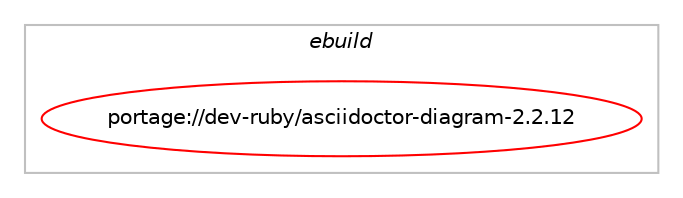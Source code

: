 digraph prolog {

# *************
# Graph options
# *************

newrank=true;
concentrate=true;
compound=true;
graph [rankdir=LR,fontname=Helvetica,fontsize=10,ranksep=1.5];#, ranksep=2.5, nodesep=0.2];
edge  [arrowhead=vee];
node  [fontname=Helvetica,fontsize=10];

# **********
# The ebuild
# **********

subgraph cluster_leftcol {
color=gray;
label=<<i>ebuild</i>>;
id [label="portage://dev-ruby/asciidoctor-diagram-2.2.12", color=red, width=4, href="../dev-ruby/asciidoctor-diagram-2.2.12.svg"];
}

# ****************
# The dependencies
# ****************

subgraph cluster_midcol {
color=gray;
label=<<i>dependencies</i>>;
subgraph cluster_compile {
fillcolor="#eeeeee";
style=filled;
label=<<i>compile</i>>;
# *** BEGIN UNKNOWN DEPENDENCY TYPE (TODO) ***
# id -> equal(use_conditional_group(positive,ruby_targets_ruby31,portage://dev-ruby/asciidoctor-diagram-2.2.12,[package_dependency(portage://dev-ruby/asciidoctor-diagram-2.2.12,install,no,dev-lang,ruby,none,[,,],[slot(3.1)],[])]))
# *** END UNKNOWN DEPENDENCY TYPE (TODO) ***

# *** BEGIN UNKNOWN DEPENDENCY TYPE (TODO) ***
# id -> equal(use_conditional_group(positive,ruby_targets_ruby31,portage://dev-ruby/asciidoctor-diagram-2.2.12,[package_dependency(portage://dev-ruby/asciidoctor-diagram-2.2.12,install,no,virtual,rubygems,none,[,,],[],[use(enable(ruby_targets_ruby31),negative)])]))
# *** END UNKNOWN DEPENDENCY TYPE (TODO) ***

# *** BEGIN UNKNOWN DEPENDENCY TYPE (TODO) ***
# id -> equal(use_conditional_group(positive,ruby_targets_ruby32,portage://dev-ruby/asciidoctor-diagram-2.2.12,[package_dependency(portage://dev-ruby/asciidoctor-diagram-2.2.12,install,no,dev-lang,ruby,none,[,,],[slot(3.2)],[])]))
# *** END UNKNOWN DEPENDENCY TYPE (TODO) ***

# *** BEGIN UNKNOWN DEPENDENCY TYPE (TODO) ***
# id -> equal(use_conditional_group(positive,ruby_targets_ruby32,portage://dev-ruby/asciidoctor-diagram-2.2.12,[package_dependency(portage://dev-ruby/asciidoctor-diagram-2.2.12,install,no,virtual,rubygems,none,[,,],[],[use(enable(ruby_targets_ruby32),negative)])]))
# *** END UNKNOWN DEPENDENCY TYPE (TODO) ***

# *** BEGIN UNKNOWN DEPENDENCY TYPE (TODO) ***
# id -> equal(use_conditional_group(positive,test,portage://dev-ruby/asciidoctor-diagram-2.2.12,[package_dependency(portage://dev-ruby/asciidoctor-diagram-2.2.12,install,no,dev-texlive,texlive-latex,none,[,,],[],[]),package_dependency(portage://dev-ruby/asciidoctor-diagram-2.2.12,install,no,dev-texlive,texlive-latexextra,none,[,,],[],[]),package_dependency(portage://dev-ruby/asciidoctor-diagram-2.2.12,install,no,media-gfx,imagemagick,none,[,,],[],[use(enable(png),none),use(enable(postscript),none)]),package_dependency(portage://dev-ruby/asciidoctor-diagram-2.2.12,install,no,media-gfx,graphviz,none,[,,],[],[]),package_dependency(portage://dev-ruby/asciidoctor-diagram-2.2.12,install,no,media-sound,lilypond,none,[,,],[],[]),package_dependency(portage://dev-ruby/asciidoctor-diagram-2.2.12,install,no,sci-visualization,gnuplot,none,[,,],[],[])]))
# *** END UNKNOWN DEPENDENCY TYPE (TODO) ***

}
subgraph cluster_compileandrun {
fillcolor="#eeeeee";
style=filled;
label=<<i>compile and run</i>>;
}
subgraph cluster_run {
fillcolor="#eeeeee";
style=filled;
label=<<i>run</i>>;
# *** BEGIN UNKNOWN DEPENDENCY TYPE (TODO) ***
# id -> equal(use_conditional_group(positive,ruby_targets_ruby31,portage://dev-ruby/asciidoctor-diagram-2.2.12,[package_dependency(portage://dev-ruby/asciidoctor-diagram-2.2.12,run,no,dev-lang,ruby,none,[,,],[slot(3.1)],[])]))
# *** END UNKNOWN DEPENDENCY TYPE (TODO) ***

# *** BEGIN UNKNOWN DEPENDENCY TYPE (TODO) ***
# id -> equal(use_conditional_group(positive,ruby_targets_ruby31,portage://dev-ruby/asciidoctor-diagram-2.2.12,[package_dependency(portage://dev-ruby/asciidoctor-diagram-2.2.12,run,no,dev-ruby,asciidoctor,greaterequal,[1.5.7,,,1.5.7],[],[use(enable(ruby_targets_ruby31),negative)]),package_dependency(portage://dev-ruby/asciidoctor-diagram-2.2.12,run,no,dev-ruby,asciidoctor,smaller,[3,,,3],[],[use(enable(ruby_targets_ruby31),negative)])]))
# *** END UNKNOWN DEPENDENCY TYPE (TODO) ***

# *** BEGIN UNKNOWN DEPENDENCY TYPE (TODO) ***
# id -> equal(use_conditional_group(positive,ruby_targets_ruby31,portage://dev-ruby/asciidoctor-diagram-2.2.12,[package_dependency(portage://dev-ruby/asciidoctor-diagram-2.2.12,run,no,virtual,rubygems,none,[,,],[],[use(enable(ruby_targets_ruby31),negative)])]))
# *** END UNKNOWN DEPENDENCY TYPE (TODO) ***

# *** BEGIN UNKNOWN DEPENDENCY TYPE (TODO) ***
# id -> equal(use_conditional_group(positive,ruby_targets_ruby32,portage://dev-ruby/asciidoctor-diagram-2.2.12,[package_dependency(portage://dev-ruby/asciidoctor-diagram-2.2.12,run,no,dev-lang,ruby,none,[,,],[slot(3.2)],[])]))
# *** END UNKNOWN DEPENDENCY TYPE (TODO) ***

# *** BEGIN UNKNOWN DEPENDENCY TYPE (TODO) ***
# id -> equal(use_conditional_group(positive,ruby_targets_ruby32,portage://dev-ruby/asciidoctor-diagram-2.2.12,[package_dependency(portage://dev-ruby/asciidoctor-diagram-2.2.12,run,no,dev-ruby,asciidoctor,greaterequal,[1.5.7,,,1.5.7],[],[use(enable(ruby_targets_ruby32),negative)]),package_dependency(portage://dev-ruby/asciidoctor-diagram-2.2.12,run,no,dev-ruby,asciidoctor,smaller,[3,,,3],[],[use(enable(ruby_targets_ruby32),negative)])]))
# *** END UNKNOWN DEPENDENCY TYPE (TODO) ***

# *** BEGIN UNKNOWN DEPENDENCY TYPE (TODO) ***
# id -> equal(use_conditional_group(positive,ruby_targets_ruby32,portage://dev-ruby/asciidoctor-diagram-2.2.12,[package_dependency(portage://dev-ruby/asciidoctor-diagram-2.2.12,run,no,virtual,rubygems,none,[,,],[],[use(enable(ruby_targets_ruby32),negative)])]))
# *** END UNKNOWN DEPENDENCY TYPE (TODO) ***

# *** BEGIN UNKNOWN DEPENDENCY TYPE (TODO) ***
# id -> equal(package_dependency(portage://dev-ruby/asciidoctor-diagram-2.2.12,run,no,virtual,jre,none,[,,],[],[]))
# *** END UNKNOWN DEPENDENCY TYPE (TODO) ***

}
}

# **************
# The candidates
# **************

subgraph cluster_choices {
rank=same;
color=gray;
label=<<i>candidates</i>>;

}

}

